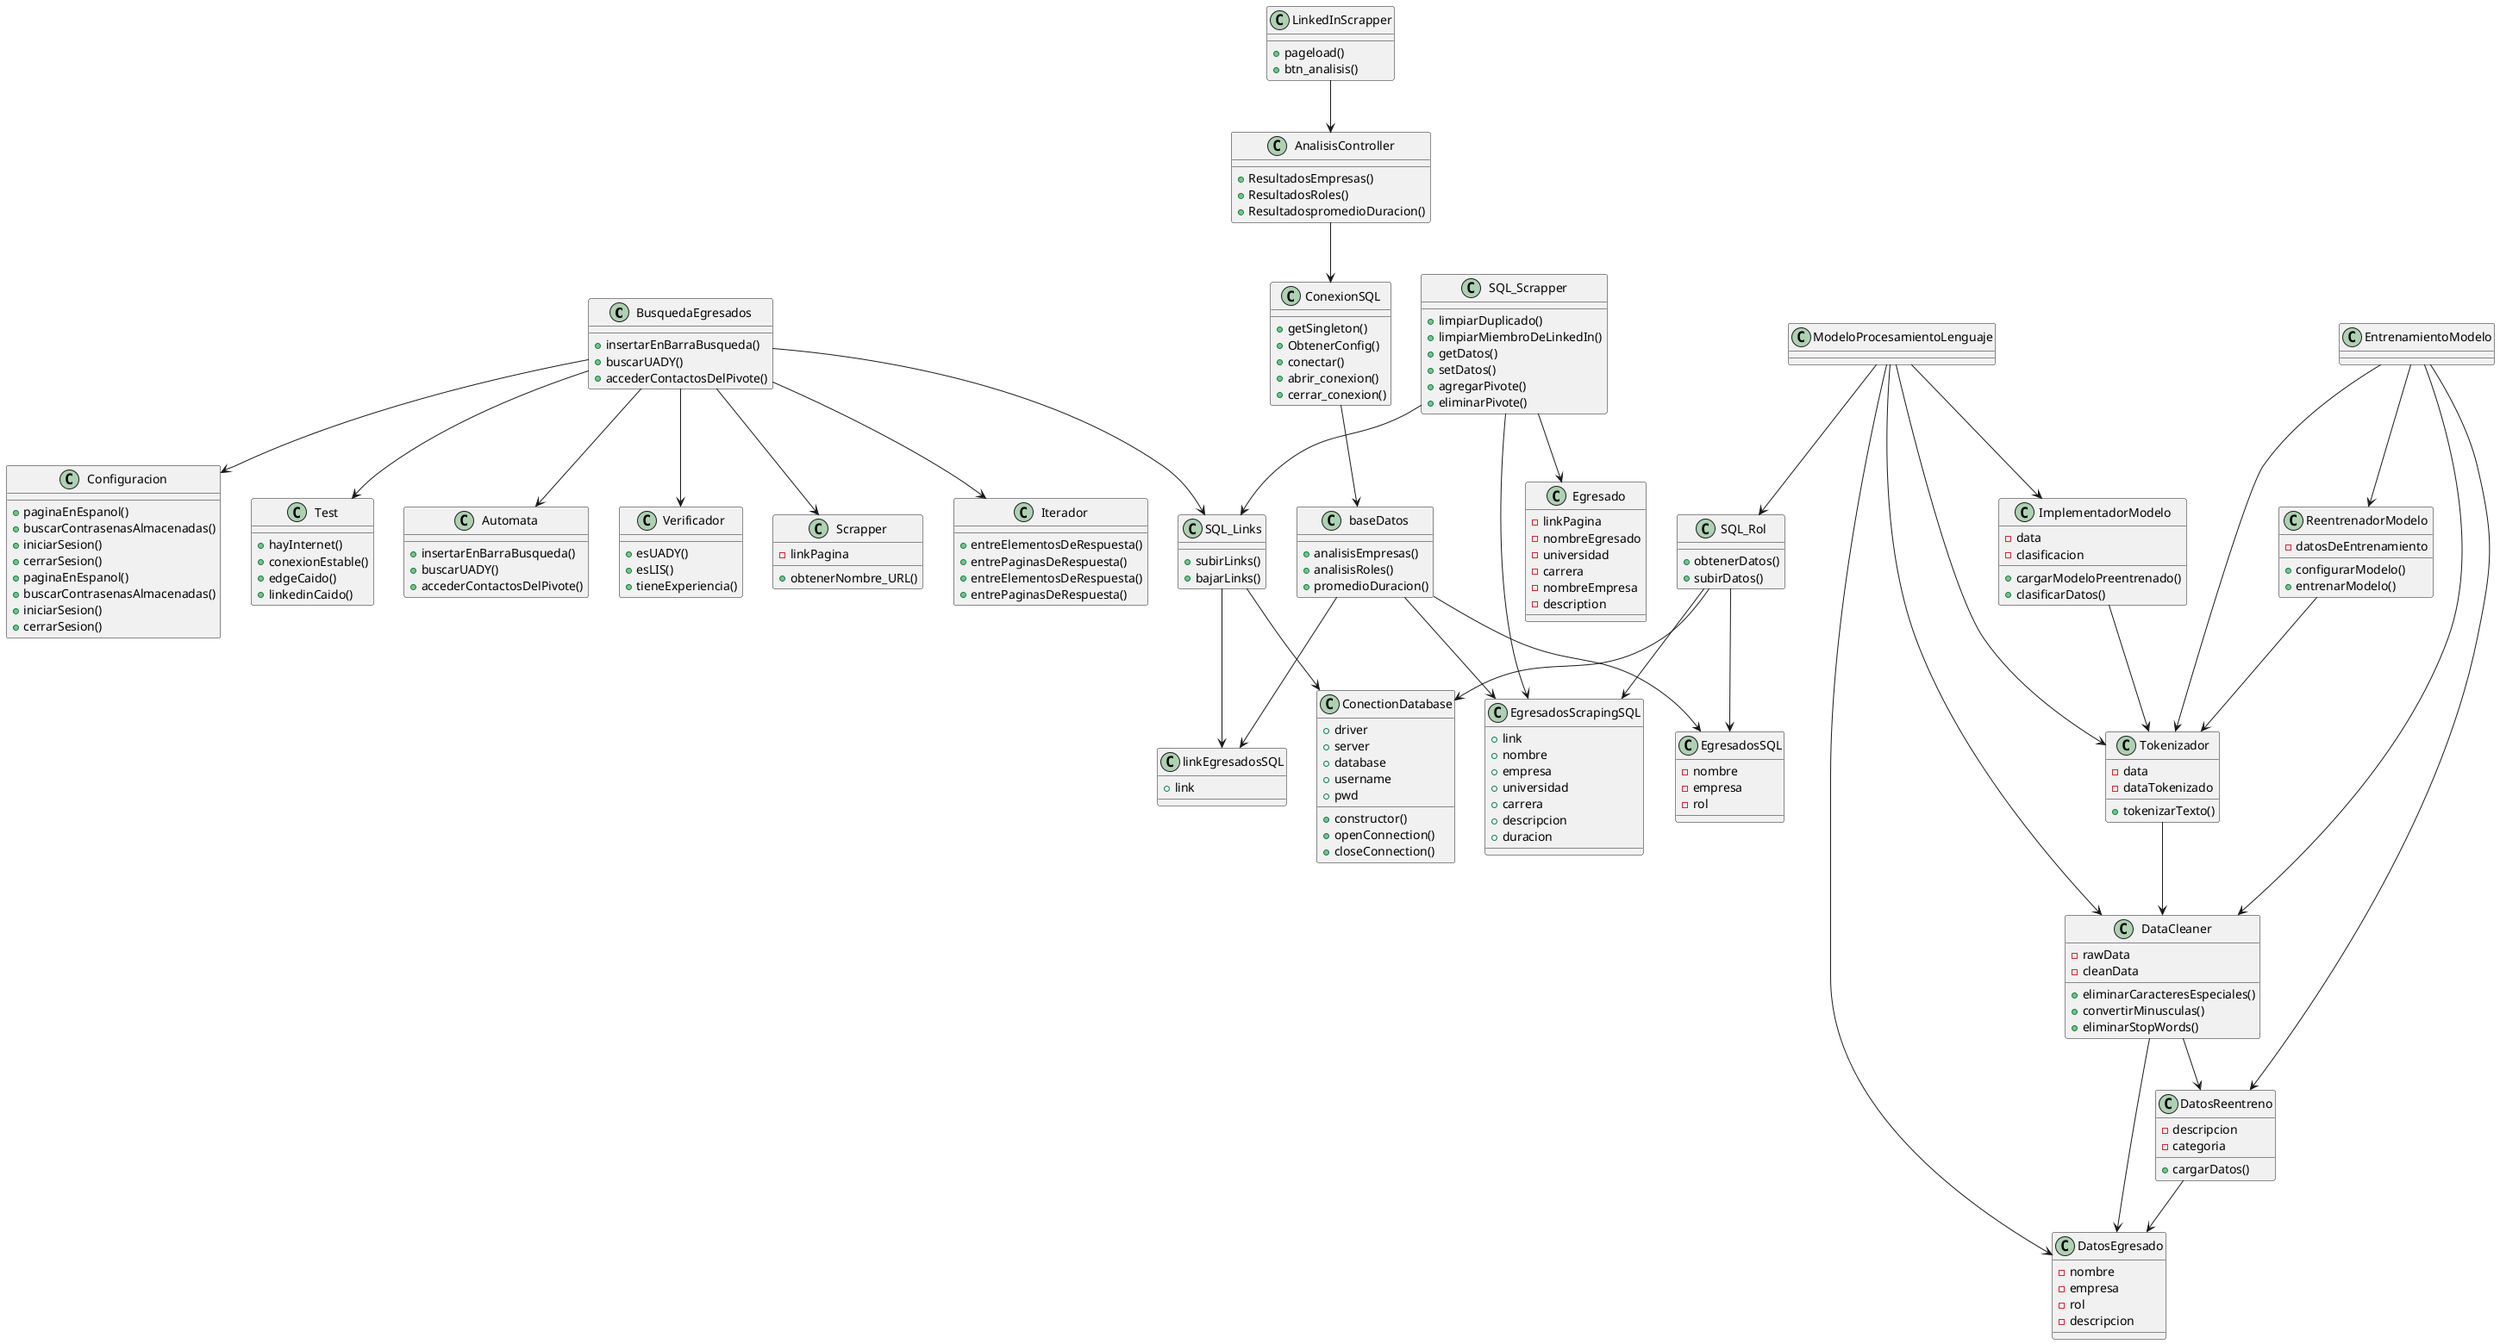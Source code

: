 @startuml LinkedInScrapper_DiagramaDeClases

BusquedaEgresados --> Configuracion
BusquedaEgresados --> Test
BusquedaEgresados --> Automata
BusquedaEgresados --> Verificador
BusquedaEgresados --> Scrapper
BusquedaEgresados --> Iterador
BusquedaEgresados --> SQL_Links

SQL_Links --> linkEgresadosSQL
SQL_Links --> ConectionDatabase
SQL_Scrapper --> Egresado
SQL_Scrapper --> SQL_Links
SQL_Scrapper --> EgresadosScrapingSQL

ModeloProcesamientoLenguaje --> DatosEgresado
ModeloProcesamientoLenguaje --> SQL_Rol
SQL_Rol --> ConectionDatabase
SQL_Rol --> EgresadosScrapingSQL
SQL_Rol --> EgresadosSQL

ModeloProcesamientoLenguaje --> DataCleaner
ModeloProcesamientoLenguaje --> ImplementadorModelo
ImplementadorModelo --> Tokenizador
ModeloProcesamientoLenguaje --> Tokenizador
Tokenizador --> DataCleaner
DataCleaner --> DatosEgresado

EntrenamientoModelo --> DatosReentreno
EntrenamientoModelo --> DataCleaner
EntrenamientoModelo --> Tokenizador
EntrenamientoModelo --> ReentrenadorModelo

DatosReentreno --> DatosEgresado
DataCleaner --> DatosReentreno
ReentrenadorModelo --> Tokenizador

LinkedInScrapper --> AnalisisController
AnalisisController --> ConexionSQL
ConexionSQL --> baseDatos


baseDatos --> linkEgresadosSQL
baseDatos --> EgresadosScrapingSQL
baseDatos --> EgresadosSQL


class BusquedaEgresados{
    + insertarEnBarraBusqueda()
    + buscarUADY()
    + accederContactosDelPivote()
}

class Iterador{
    + entreElementosDeRespuesta()
    + entrePaginasDeRespuesta()
}

class Configuracion{
    + paginaEnEspanol()
    + buscarContrasenasAlmacenadas()
    + iniciarSesion()
    + cerrarSesion()
}

class Verificador{
    + esUADY()
    + esLIS()
    + tieneExperiencia()
}

class Test{
    + hayInternet()
    + conexionEstable()
    + edgeCaido()
    + linkedinCaido()
}

class Configuracion{
    + paginaEnEspanol()
    + buscarContrasenasAlmacenadas()
    + iniciarSesion()
    + cerrarSesion()
}

class Iterador{
    + entreElementosDeRespuesta()
    + entrePaginasDeRespuesta()
}

class Scrapper{
    - linkPagina
    + obtenerNombre_URL()
}

class SQL_Links{
    + subirLinks()
    + bajarLinks()
}

class Egresado{
    - linkPagina
    - nombreEgresado
    - universidad
    - carrera
    - nombreEmpresa
    - description
}

class SQL_Scrapper{
    + limpiarDuplicado()
    + limpiarMiembroDeLinkedIn()
    + getDatos()
    + setDatos()
    + agregarPivote()
    + eliminarPivote()
}

class Automata{
    + insertarEnBarraBusqueda()
    + buscarUADY()
    + accederContactosDelPivote()
}

class ConectionDatabase{
    + driver 
    + server 
    + database 
    + username 
    + pwd
    + constructor()
    + openConnection()
    + closeConnection()
}

class linkEgresadosSQL{
    + link
}

class EgresadosScrapingSQL{
    + link
    + nombre
    + empresa
    + universidad
    + carrera
    + descripcion
    + duracion
}

class DatosEgresado{
    - nombre
    - empresa
    - rol 
    - descripcion
}

class SQL_Rol{
    + obtenerDatos()
    + subirDatos()
}

class DataCleaner{
    - rawData
    - cleanData
    + eliminarCaracteresEspeciales()
    + convertirMinusculas()
    + eliminarStopWords()
}

class DatosReentreno{
    - descripcion
    - categoria
    +cargarDatos()
}

class ImplementadorModelo{
    - data
    - clasificacion
    + cargarModeloPreentrenado()
    + clasificarDatos()
}

class ReentrenadorModelo{
    - datosDeEntrenamiento
    + configurarModelo()
    + entrenarModelo()
}

class Tokenizador{
    - data 
    - dataTokenizado
    + tokenizarTexto()
}

class EgresadosSQL{
    - nombre
    - empresa
    - rol
}

class baseDatos {
    + analisisEmpresas()
    + analisisRoles()
    + promedioDuracion() 
}

class LinkedInScrapper{
    + pageload()
    + btn_analisis()
}

class AnalisisController{
    + ResultadosEmpresas()
    + ResultadosRoles()
    + ResultadospromedioDuracion()
}

class ConexionSQL{
    + getSingleton()
    + ObtenerConfig()
    + conectar()
    + abrir_conexion()
    + cerrar_conexion()
}

@enduml

